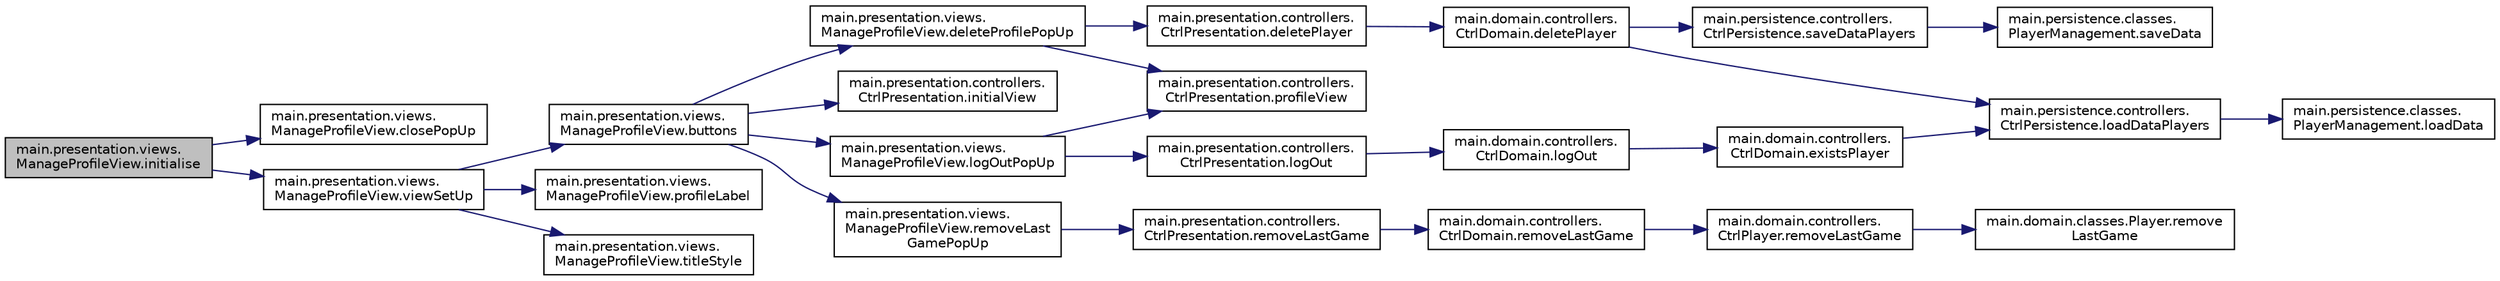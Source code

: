 digraph "main.presentation.views.ManageProfileView.initialise"
{
 // INTERACTIVE_SVG=YES
 // LATEX_PDF_SIZE
  edge [fontname="Helvetica",fontsize="10",labelfontname="Helvetica",labelfontsize="10"];
  node [fontname="Helvetica",fontsize="10",shape=record];
  rankdir="LR";
  Node1 [label="main.presentation.views.\lManageProfileView.initialise",height=0.2,width=0.4,color="black", fillcolor="grey75", style="filled", fontcolor="black",tooltip=" "];
  Node1 -> Node2 [color="midnightblue",fontsize="10",style="solid",fontname="Helvetica"];
  Node2 [label="main.presentation.views.\lManageProfileView.closePopUp",height=0.2,width=0.4,color="black", fillcolor="white", style="filled",URL="$classmain_1_1presentation_1_1views_1_1ManageProfileView.html#a1dc2244218730cf1f97cd850f87fd1e0",tooltip=" "];
  Node1 -> Node3 [color="midnightblue",fontsize="10",style="solid",fontname="Helvetica"];
  Node3 [label="main.presentation.views.\lManageProfileView.viewSetUp",height=0.2,width=0.4,color="black", fillcolor="white", style="filled",URL="$classmain_1_1presentation_1_1views_1_1ManageProfileView.html#adab09baf92daf3cae76e9549912ab02b",tooltip=" "];
  Node3 -> Node4 [color="midnightblue",fontsize="10",style="solid",fontname="Helvetica"];
  Node4 [label="main.presentation.views.\lManageProfileView.buttons",height=0.2,width=0.4,color="black", fillcolor="white", style="filled",URL="$classmain_1_1presentation_1_1views_1_1ManageProfileView.html#aa3f1f29e375e377fd8560346a848b21a",tooltip=" "];
  Node4 -> Node5 [color="midnightblue",fontsize="10",style="solid",fontname="Helvetica"];
  Node5 [label="main.presentation.views.\lManageProfileView.deleteProfilePopUp",height=0.2,width=0.4,color="black", fillcolor="white", style="filled",URL="$classmain_1_1presentation_1_1views_1_1ManageProfileView.html#a1d0ed0a97dae671eae70053f47e41611",tooltip=" "];
  Node5 -> Node6 [color="midnightblue",fontsize="10",style="solid",fontname="Helvetica"];
  Node6 [label="main.presentation.controllers.\lCtrlPresentation.deletePlayer",height=0.2,width=0.4,color="black", fillcolor="white", style="filled",URL="$classmain_1_1presentation_1_1controllers_1_1CtrlPresentation.html#a69cda3ce27a1c0ebdabfc50707541445",tooltip=" "];
  Node6 -> Node7 [color="midnightblue",fontsize="10",style="solid",fontname="Helvetica"];
  Node7 [label="main.domain.controllers.\lCtrlDomain.deletePlayer",height=0.2,width=0.4,color="black", fillcolor="white", style="filled",URL="$classmain_1_1domain_1_1controllers_1_1CtrlDomain.html#a4721205aa77ecbdc2a2055ca87e5e6fe",tooltip=" "];
  Node7 -> Node8 [color="midnightblue",fontsize="10",style="solid",fontname="Helvetica"];
  Node8 [label="main.persistence.controllers.\lCtrlPersistence.loadDataPlayers",height=0.2,width=0.4,color="black", fillcolor="white", style="filled",URL="$classmain_1_1persistence_1_1controllers_1_1CtrlPersistence.html#aaf85a56ec8a8ea26bba36f0e4e63dce8",tooltip=" "];
  Node8 -> Node9 [color="midnightblue",fontsize="10",style="solid",fontname="Helvetica"];
  Node9 [label="main.persistence.classes.\lPlayerManagement.loadData",height=0.2,width=0.4,color="black", fillcolor="white", style="filled",URL="$classmain_1_1persistence_1_1classes_1_1PlayerManagement.html#ad7a43397dc2f47a1626587aded38e288",tooltip=" "];
  Node7 -> Node10 [color="midnightblue",fontsize="10",style="solid",fontname="Helvetica"];
  Node10 [label="main.persistence.controllers.\lCtrlPersistence.saveDataPlayers",height=0.2,width=0.4,color="black", fillcolor="white", style="filled",URL="$classmain_1_1persistence_1_1controllers_1_1CtrlPersistence.html#aa2c0b3d30eba733fa69b25ec6e47f1c6",tooltip=" "];
  Node10 -> Node11 [color="midnightblue",fontsize="10",style="solid",fontname="Helvetica"];
  Node11 [label="main.persistence.classes.\lPlayerManagement.saveData",height=0.2,width=0.4,color="black", fillcolor="white", style="filled",URL="$classmain_1_1persistence_1_1classes_1_1PlayerManagement.html#a506e48033fb4df1e601a969f3c3869a5",tooltip=" "];
  Node5 -> Node12 [color="midnightblue",fontsize="10",style="solid",fontname="Helvetica"];
  Node12 [label="main.presentation.controllers.\lCtrlPresentation.profileView",height=0.2,width=0.4,color="black", fillcolor="white", style="filled",URL="$classmain_1_1presentation_1_1controllers_1_1CtrlPresentation.html#aaab125b90ef589aa348d72fb0f0456d7",tooltip=" "];
  Node4 -> Node13 [color="midnightblue",fontsize="10",style="solid",fontname="Helvetica"];
  Node13 [label="main.presentation.controllers.\lCtrlPresentation.initialView",height=0.2,width=0.4,color="black", fillcolor="white", style="filled",URL="$classmain_1_1presentation_1_1controllers_1_1CtrlPresentation.html#aef492fdfe0273b39242801f312832c0b",tooltip=" "];
  Node4 -> Node14 [color="midnightblue",fontsize="10",style="solid",fontname="Helvetica"];
  Node14 [label="main.presentation.views.\lManageProfileView.logOutPopUp",height=0.2,width=0.4,color="black", fillcolor="white", style="filled",URL="$classmain_1_1presentation_1_1views_1_1ManageProfileView.html#a0e8c2033fb75820fb11aeac43fd7da59",tooltip=" "];
  Node14 -> Node15 [color="midnightblue",fontsize="10",style="solid",fontname="Helvetica"];
  Node15 [label="main.presentation.controllers.\lCtrlPresentation.logOut",height=0.2,width=0.4,color="black", fillcolor="white", style="filled",URL="$classmain_1_1presentation_1_1controllers_1_1CtrlPresentation.html#a393bf8eadcc9b8b0a2906b21ace35030",tooltip=" "];
  Node15 -> Node16 [color="midnightblue",fontsize="10",style="solid",fontname="Helvetica"];
  Node16 [label="main.domain.controllers.\lCtrlDomain.logOut",height=0.2,width=0.4,color="black", fillcolor="white", style="filled",URL="$classmain_1_1domain_1_1controllers_1_1CtrlDomain.html#a26e6f3b9428ffad9b96cf0c8b6dbcfa7",tooltip=" "];
  Node16 -> Node17 [color="midnightblue",fontsize="10",style="solid",fontname="Helvetica"];
  Node17 [label="main.domain.controllers.\lCtrlDomain.existsPlayer",height=0.2,width=0.4,color="black", fillcolor="white", style="filled",URL="$classmain_1_1domain_1_1controllers_1_1CtrlDomain.html#a3d0ba3c0dea3eee806af5000d7d13d59",tooltip=" "];
  Node17 -> Node8 [color="midnightblue",fontsize="10",style="solid",fontname="Helvetica"];
  Node14 -> Node12 [color="midnightblue",fontsize="10",style="solid",fontname="Helvetica"];
  Node4 -> Node18 [color="midnightblue",fontsize="10",style="solid",fontname="Helvetica"];
  Node18 [label="main.presentation.views.\lManageProfileView.removeLast\lGamePopUp",height=0.2,width=0.4,color="black", fillcolor="white", style="filled",URL="$classmain_1_1presentation_1_1views_1_1ManageProfileView.html#a36a3a308733dfa826b7e3d3fb7190d7b",tooltip=" "];
  Node18 -> Node19 [color="midnightblue",fontsize="10",style="solid",fontname="Helvetica"];
  Node19 [label="main.presentation.controllers.\lCtrlPresentation.removeLastGame",height=0.2,width=0.4,color="black", fillcolor="white", style="filled",URL="$classmain_1_1presentation_1_1controllers_1_1CtrlPresentation.html#a673d4f8ab981f4eacc077dc237e1f2eb",tooltip=" "];
  Node19 -> Node20 [color="midnightblue",fontsize="10",style="solid",fontname="Helvetica"];
  Node20 [label="main.domain.controllers.\lCtrlDomain.removeLastGame",height=0.2,width=0.4,color="black", fillcolor="white", style="filled",URL="$classmain_1_1domain_1_1controllers_1_1CtrlDomain.html#a30642dcccb1a0aa2c0f843b179e112c6",tooltip=" "];
  Node20 -> Node21 [color="midnightblue",fontsize="10",style="solid",fontname="Helvetica"];
  Node21 [label="main.domain.controllers.\lCtrlPlayer.removeLastGame",height=0.2,width=0.4,color="black", fillcolor="white", style="filled",URL="$classmain_1_1domain_1_1controllers_1_1CtrlPlayer.html#ab5d5ebef6342e9c79e34fed89fce60d2",tooltip=" "];
  Node21 -> Node22 [color="midnightblue",fontsize="10",style="solid",fontname="Helvetica"];
  Node22 [label="main.domain.classes.Player.remove\lLastGame",height=0.2,width=0.4,color="black", fillcolor="white", style="filled",URL="$classmain_1_1domain_1_1classes_1_1Player.html#a9d007ebb7394580a396e53041373bd37",tooltip=" "];
  Node3 -> Node23 [color="midnightblue",fontsize="10",style="solid",fontname="Helvetica"];
  Node23 [label="main.presentation.views.\lManageProfileView.profileLabel",height=0.2,width=0.4,color="black", fillcolor="white", style="filled",URL="$classmain_1_1presentation_1_1views_1_1ManageProfileView.html#ad9af7a096637cd3c0df19a2549d042cf",tooltip=" "];
  Node3 -> Node24 [color="midnightblue",fontsize="10",style="solid",fontname="Helvetica"];
  Node24 [label="main.presentation.views.\lManageProfileView.titleStyle",height=0.2,width=0.4,color="black", fillcolor="white", style="filled",URL="$classmain_1_1presentation_1_1views_1_1ManageProfileView.html#af227d6399c8dc24824becb6c52f1acd2",tooltip=" "];
}
